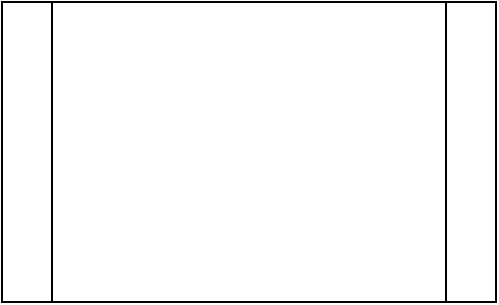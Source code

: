 <mxfile version="26.0.14">
  <diagram name="Page-1" id="bp9fZzqt6f0IK-dH6rbc">
    <mxGraphModel dx="1120" dy="118" grid="0" gridSize="10" guides="1" tooltips="1" connect="1" arrows="1" fold="1" page="0" pageScale="1" pageWidth="850" pageHeight="1100" math="0" shadow="0">
      <root>
        <mxCell id="0" />
        <mxCell id="1" parent="0" />
        <mxCell id="9nNE0hjSnc6l7BTQBhYX-1" value="" style="shape=process;whiteSpace=wrap;html=1;backgroundOutline=1;" vertex="1" parent="1">
          <mxGeometry x="132" y="527" width="247" height="150" as="geometry" />
        </mxCell>
      </root>
    </mxGraphModel>
  </diagram>
</mxfile>
